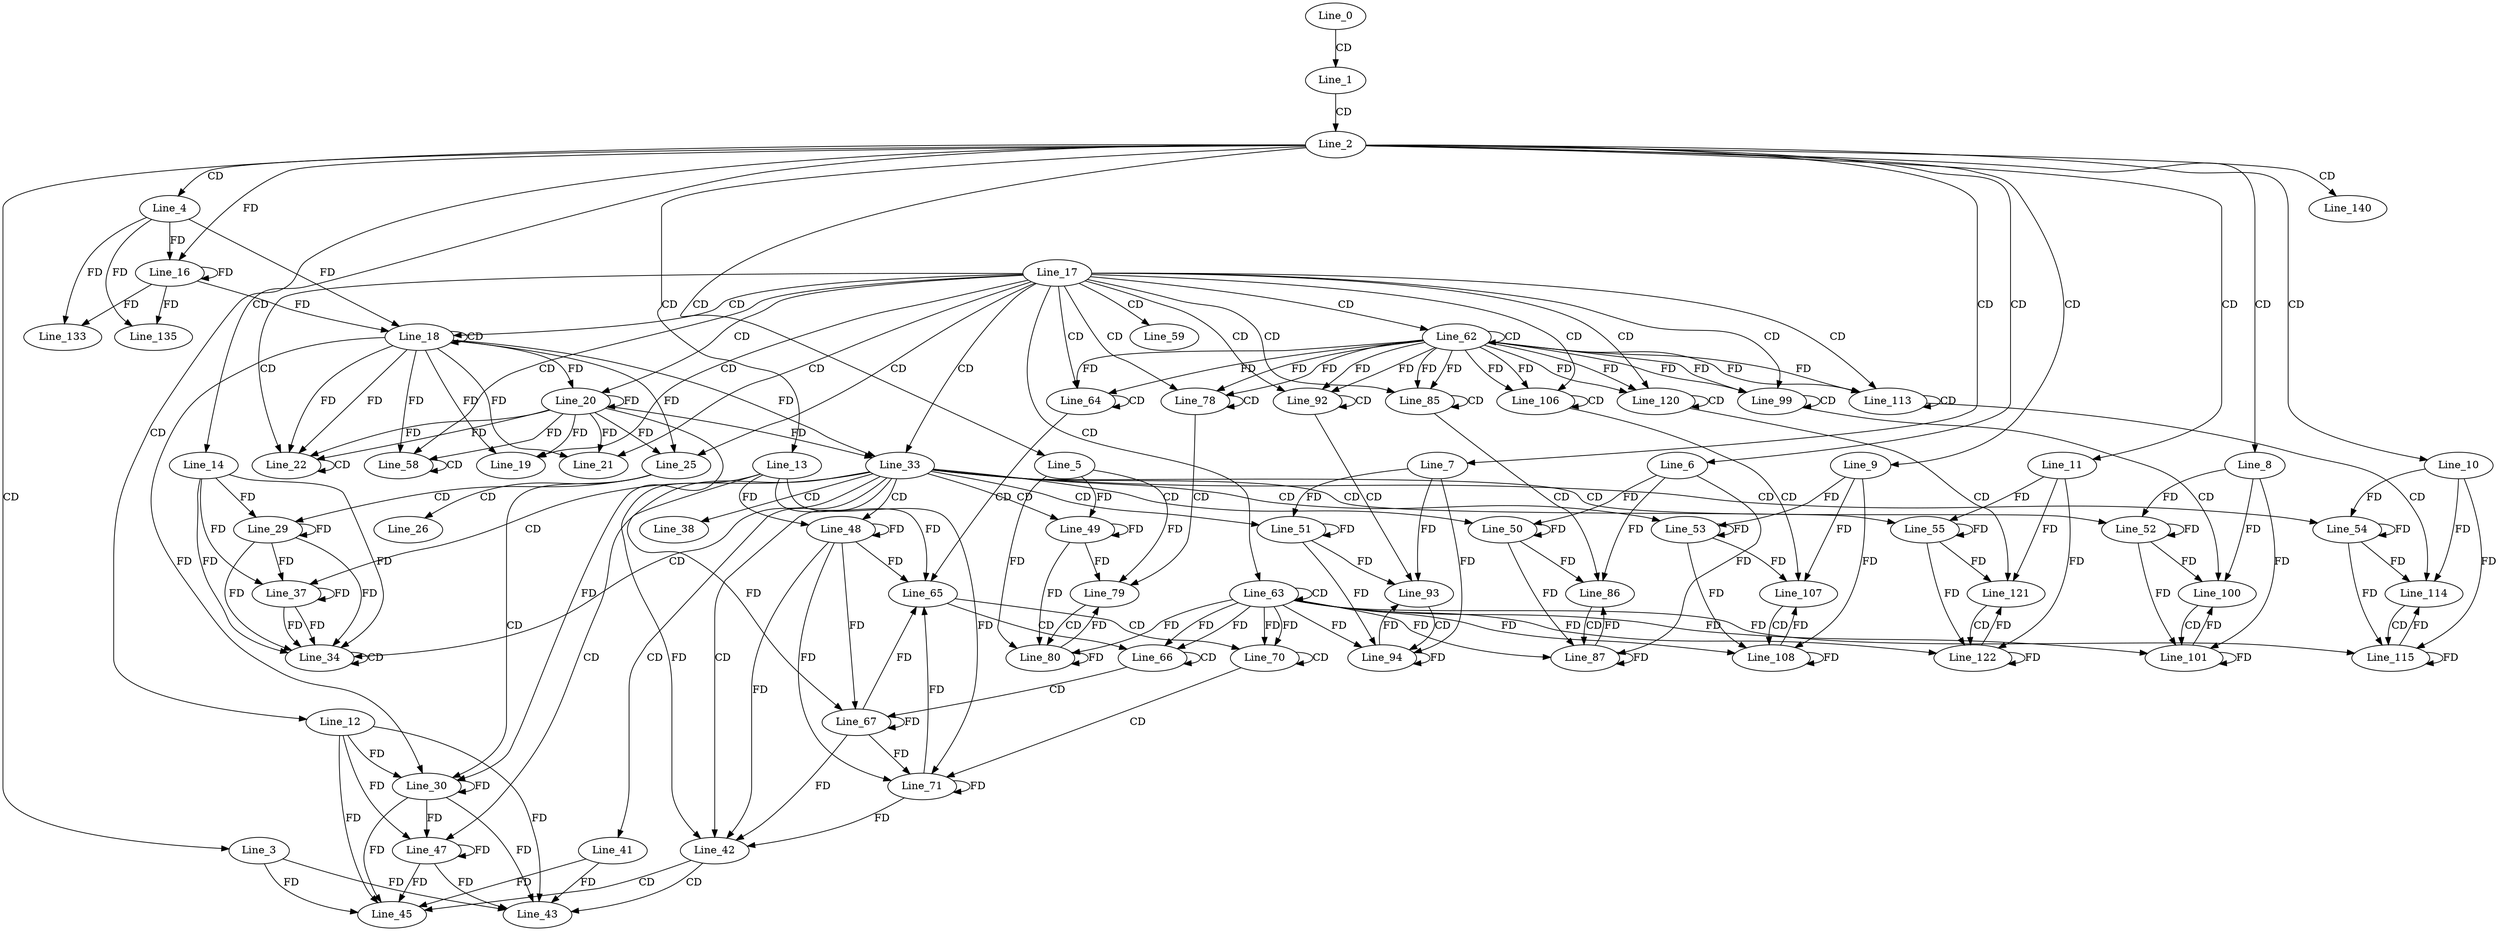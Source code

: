 digraph G {
  Line_0;
  Line_1;
  Line_2;
  Line_3;
  Line_4;
  Line_5;
  Line_6;
  Line_7;
  Line_8;
  Line_9;
  Line_10;
  Line_11;
  Line_12;
  Line_13;
  Line_14;
  Line_16;
  Line_16;
  Line_17;
  Line_18;
  Line_18;
  Line_19;
  Line_20;
  Line_20;
  Line_21;
  Line_21;
  Line_22;
  Line_22;
  Line_25;
  Line_25;
  Line_26;
  Line_29;
  Line_30;
  Line_30;
  Line_30;
  Line_30;
  Line_33;
  Line_33;
  Line_34;
  Line_34;
  Line_37;
  Line_38;
  Line_41;
  Line_42;
  Line_43;
  Line_43;
  Line_45;
  Line_45;
  Line_47;
  Line_48;
  Line_49;
  Line_50;
  Line_51;
  Line_52;
  Line_53;
  Line_54;
  Line_55;
  Line_58;
  Line_58;
  Line_59;
  Line_62;
  Line_62;
  Line_63;
  Line_63;
  Line_64;
  Line_64;
  Line_65;
  Line_66;
  Line_66;
  Line_67;
  Line_70;
  Line_70;
  Line_71;
  Line_78;
  Line_78;
  Line_79;
  Line_80;
  Line_80;
  Line_85;
  Line_85;
  Line_86;
  Line_87;
  Line_87;
  Line_92;
  Line_92;
  Line_93;
  Line_94;
  Line_94;
  Line_99;
  Line_99;
  Line_100;
  Line_101;
  Line_101;
  Line_106;
  Line_106;
  Line_107;
  Line_108;
  Line_108;
  Line_113;
  Line_113;
  Line_114;
  Line_115;
  Line_115;
  Line_120;
  Line_120;
  Line_121;
  Line_122;
  Line_122;
  Line_133;
  Line_135;
  Line_140;
  Line_0 -> Line_1 [ label="CD" ];
  Line_1 -> Line_2 [ label="CD" ];
  Line_2 -> Line_3 [ label="CD" ];
  Line_2 -> Line_4 [ label="CD" ];
  Line_2 -> Line_5 [ label="CD" ];
  Line_2 -> Line_6 [ label="CD" ];
  Line_2 -> Line_7 [ label="CD" ];
  Line_2 -> Line_8 [ label="CD" ];
  Line_2 -> Line_9 [ label="CD" ];
  Line_2 -> Line_10 [ label="CD" ];
  Line_2 -> Line_11 [ label="CD" ];
  Line_2 -> Line_12 [ label="CD" ];
  Line_2 -> Line_13 [ label="CD" ];
  Line_2 -> Line_14 [ label="CD" ];
  Line_4 -> Line_16 [ label="FD" ];
  Line_16 -> Line_16 [ label="FD" ];
  Line_2 -> Line_16 [ label="FD" ];
  Line_17 -> Line_18 [ label="CD" ];
  Line_18 -> Line_18 [ label="CD" ];
  Line_4 -> Line_18 [ label="FD" ];
  Line_16 -> Line_18 [ label="FD" ];
  Line_17 -> Line_19 [ label="CD" ];
  Line_18 -> Line_19 [ label="FD" ];
  Line_17 -> Line_20 [ label="CD" ];
  Line_18 -> Line_20 [ label="FD" ];
  Line_20 -> Line_20 [ label="FD" ];
  Line_17 -> Line_21 [ label="CD" ];
  Line_18 -> Line_21 [ label="FD" ];
  Line_20 -> Line_21 [ label="FD" ];
  Line_17 -> Line_22 [ label="CD" ];
  Line_18 -> Line_22 [ label="FD" ];
  Line_20 -> Line_22 [ label="FD" ];
  Line_22 -> Line_22 [ label="CD" ];
  Line_18 -> Line_22 [ label="FD" ];
  Line_20 -> Line_22 [ label="FD" ];
  Line_17 -> Line_25 [ label="CD" ];
  Line_18 -> Line_25 [ label="FD" ];
  Line_20 -> Line_25 [ label="FD" ];
  Line_25 -> Line_26 [ label="CD" ];
  Line_25 -> Line_29 [ label="CD" ];
  Line_29 -> Line_29 [ label="FD" ];
  Line_14 -> Line_29 [ label="FD" ];
  Line_25 -> Line_30 [ label="CD" ];
  Line_30 -> Line_30 [ label="FD" ];
  Line_12 -> Line_30 [ label="FD" ];
  Line_18 -> Line_30 [ label="FD" ];
  Line_20 -> Line_30 [ label="FD" ];
  Line_17 -> Line_33 [ label="CD" ];
  Line_18 -> Line_33 [ label="FD" ];
  Line_20 -> Line_33 [ label="FD" ];
  Line_33 -> Line_34 [ label="CD" ];
  Line_29 -> Line_34 [ label="FD" ];
  Line_14 -> Line_34 [ label="FD" ];
  Line_34 -> Line_34 [ label="CD" ];
  Line_29 -> Line_34 [ label="FD" ];
  Line_14 -> Line_34 [ label="FD" ];
  Line_33 -> Line_37 [ label="CD" ];
  Line_29 -> Line_37 [ label="FD" ];
  Line_37 -> Line_37 [ label="FD" ];
  Line_14 -> Line_37 [ label="FD" ];
  Line_33 -> Line_38 [ label="CD" ];
  Line_33 -> Line_41 [ label="CD" ];
  Line_33 -> Line_42 [ label="CD" ];
  Line_13 -> Line_42 [ label="FD" ];
  Line_42 -> Line_43 [ label="CD" ];
  Line_3 -> Line_43 [ label="FD" ];
  Line_30 -> Line_43 [ label="FD" ];
  Line_12 -> Line_43 [ label="FD" ];
  Line_41 -> Line_43 [ label="FD" ];
  Line_42 -> Line_45 [ label="CD" ];
  Line_3 -> Line_45 [ label="FD" ];
  Line_30 -> Line_45 [ label="FD" ];
  Line_12 -> Line_45 [ label="FD" ];
  Line_41 -> Line_45 [ label="FD" ];
  Line_33 -> Line_47 [ label="CD" ];
  Line_30 -> Line_47 [ label="FD" ];
  Line_47 -> Line_47 [ label="FD" ];
  Line_12 -> Line_47 [ label="FD" ];
  Line_33 -> Line_48 [ label="CD" ];
  Line_48 -> Line_48 [ label="FD" ];
  Line_13 -> Line_48 [ label="FD" ];
  Line_33 -> Line_49 [ label="CD" ];
  Line_49 -> Line_49 [ label="FD" ];
  Line_5 -> Line_49 [ label="FD" ];
  Line_33 -> Line_50 [ label="CD" ];
  Line_50 -> Line_50 [ label="FD" ];
  Line_6 -> Line_50 [ label="FD" ];
  Line_33 -> Line_51 [ label="CD" ];
  Line_51 -> Line_51 [ label="FD" ];
  Line_7 -> Line_51 [ label="FD" ];
  Line_33 -> Line_52 [ label="CD" ];
  Line_52 -> Line_52 [ label="FD" ];
  Line_8 -> Line_52 [ label="FD" ];
  Line_33 -> Line_53 [ label="CD" ];
  Line_53 -> Line_53 [ label="FD" ];
  Line_9 -> Line_53 [ label="FD" ];
  Line_33 -> Line_54 [ label="CD" ];
  Line_54 -> Line_54 [ label="FD" ];
  Line_10 -> Line_54 [ label="FD" ];
  Line_33 -> Line_55 [ label="CD" ];
  Line_55 -> Line_55 [ label="FD" ];
  Line_11 -> Line_55 [ label="FD" ];
  Line_17 -> Line_58 [ label="CD" ];
  Line_58 -> Line_58 [ label="CD" ];
  Line_18 -> Line_58 [ label="FD" ];
  Line_20 -> Line_58 [ label="FD" ];
  Line_17 -> Line_59 [ label="CD" ];
  Line_17 -> Line_62 [ label="CD" ];
  Line_62 -> Line_62 [ label="CD" ];
  Line_17 -> Line_63 [ label="CD" ];
  Line_63 -> Line_63 [ label="CD" ];
  Line_17 -> Line_64 [ label="CD" ];
  Line_62 -> Line_64 [ label="FD" ];
  Line_64 -> Line_64 [ label="CD" ];
  Line_62 -> Line_64 [ label="FD" ];
  Line_64 -> Line_65 [ label="CD" ];
  Line_48 -> Line_65 [ label="FD" ];
  Line_13 -> Line_65 [ label="FD" ];
  Line_65 -> Line_66 [ label="CD" ];
  Line_63 -> Line_66 [ label="FD" ];
  Line_66 -> Line_66 [ label="CD" ];
  Line_63 -> Line_66 [ label="FD" ];
  Line_66 -> Line_67 [ label="CD" ];
  Line_48 -> Line_67 [ label="FD" ];
  Line_67 -> Line_67 [ label="FD" ];
  Line_13 -> Line_67 [ label="FD" ];
  Line_65 -> Line_70 [ label="CD" ];
  Line_63 -> Line_70 [ label="FD" ];
  Line_70 -> Line_70 [ label="CD" ];
  Line_63 -> Line_70 [ label="FD" ];
  Line_70 -> Line_71 [ label="CD" ];
  Line_48 -> Line_71 [ label="FD" ];
  Line_67 -> Line_71 [ label="FD" ];
  Line_71 -> Line_71 [ label="FD" ];
  Line_13 -> Line_71 [ label="FD" ];
  Line_17 -> Line_78 [ label="CD" ];
  Line_62 -> Line_78 [ label="FD" ];
  Line_78 -> Line_78 [ label="CD" ];
  Line_62 -> Line_78 [ label="FD" ];
  Line_78 -> Line_79 [ label="CD" ];
  Line_49 -> Line_79 [ label="FD" ];
  Line_5 -> Line_79 [ label="FD" ];
  Line_79 -> Line_80 [ label="CD" ];
  Line_49 -> Line_80 [ label="FD" ];
  Line_80 -> Line_80 [ label="FD" ];
  Line_5 -> Line_80 [ label="FD" ];
  Line_63 -> Line_80 [ label="FD" ];
  Line_17 -> Line_85 [ label="CD" ];
  Line_62 -> Line_85 [ label="FD" ];
  Line_85 -> Line_85 [ label="CD" ];
  Line_62 -> Line_85 [ label="FD" ];
  Line_85 -> Line_86 [ label="CD" ];
  Line_50 -> Line_86 [ label="FD" ];
  Line_6 -> Line_86 [ label="FD" ];
  Line_86 -> Line_87 [ label="CD" ];
  Line_50 -> Line_87 [ label="FD" ];
  Line_87 -> Line_87 [ label="FD" ];
  Line_6 -> Line_87 [ label="FD" ];
  Line_63 -> Line_87 [ label="FD" ];
  Line_17 -> Line_92 [ label="CD" ];
  Line_62 -> Line_92 [ label="FD" ];
  Line_92 -> Line_92 [ label="CD" ];
  Line_62 -> Line_92 [ label="FD" ];
  Line_92 -> Line_93 [ label="CD" ];
  Line_51 -> Line_93 [ label="FD" ];
  Line_7 -> Line_93 [ label="FD" ];
  Line_93 -> Line_94 [ label="CD" ];
  Line_51 -> Line_94 [ label="FD" ];
  Line_94 -> Line_94 [ label="FD" ];
  Line_7 -> Line_94 [ label="FD" ];
  Line_63 -> Line_94 [ label="FD" ];
  Line_17 -> Line_99 [ label="CD" ];
  Line_62 -> Line_99 [ label="FD" ];
  Line_99 -> Line_99 [ label="CD" ];
  Line_62 -> Line_99 [ label="FD" ];
  Line_99 -> Line_100 [ label="CD" ];
  Line_52 -> Line_100 [ label="FD" ];
  Line_8 -> Line_100 [ label="FD" ];
  Line_100 -> Line_101 [ label="CD" ];
  Line_52 -> Line_101 [ label="FD" ];
  Line_101 -> Line_101 [ label="FD" ];
  Line_8 -> Line_101 [ label="FD" ];
  Line_63 -> Line_101 [ label="FD" ];
  Line_17 -> Line_106 [ label="CD" ];
  Line_62 -> Line_106 [ label="FD" ];
  Line_106 -> Line_106 [ label="CD" ];
  Line_62 -> Line_106 [ label="FD" ];
  Line_106 -> Line_107 [ label="CD" ];
  Line_53 -> Line_107 [ label="FD" ];
  Line_9 -> Line_107 [ label="FD" ];
  Line_107 -> Line_108 [ label="CD" ];
  Line_53 -> Line_108 [ label="FD" ];
  Line_108 -> Line_108 [ label="FD" ];
  Line_9 -> Line_108 [ label="FD" ];
  Line_63 -> Line_108 [ label="FD" ];
  Line_17 -> Line_113 [ label="CD" ];
  Line_62 -> Line_113 [ label="FD" ];
  Line_113 -> Line_113 [ label="CD" ];
  Line_62 -> Line_113 [ label="FD" ];
  Line_113 -> Line_114 [ label="CD" ];
  Line_54 -> Line_114 [ label="FD" ];
  Line_10 -> Line_114 [ label="FD" ];
  Line_114 -> Line_115 [ label="CD" ];
  Line_54 -> Line_115 [ label="FD" ];
  Line_115 -> Line_115 [ label="FD" ];
  Line_10 -> Line_115 [ label="FD" ];
  Line_63 -> Line_115 [ label="FD" ];
  Line_17 -> Line_120 [ label="CD" ];
  Line_62 -> Line_120 [ label="FD" ];
  Line_120 -> Line_120 [ label="CD" ];
  Line_62 -> Line_120 [ label="FD" ];
  Line_120 -> Line_121 [ label="CD" ];
  Line_55 -> Line_121 [ label="FD" ];
  Line_11 -> Line_121 [ label="FD" ];
  Line_121 -> Line_122 [ label="CD" ];
  Line_55 -> Line_122 [ label="FD" ];
  Line_122 -> Line_122 [ label="FD" ];
  Line_11 -> Line_122 [ label="FD" ];
  Line_63 -> Line_122 [ label="FD" ];
  Line_4 -> Line_133 [ label="FD" ];
  Line_16 -> Line_133 [ label="FD" ];
  Line_4 -> Line_135 [ label="FD" ];
  Line_16 -> Line_135 [ label="FD" ];
  Line_2 -> Line_140 [ label="CD" ];
  Line_20 -> Line_19 [ label="FD" ];
  Line_37 -> Line_34 [ label="FD" ];
  Line_37 -> Line_34 [ label="FD" ];
  Line_48 -> Line_42 [ label="FD" ];
  Line_67 -> Line_42 [ label="FD" ];
  Line_71 -> Line_42 [ label="FD" ];
  Line_47 -> Line_43 [ label="FD" ];
  Line_47 -> Line_45 [ label="FD" ];
  Line_67 -> Line_65 [ label="FD" ];
  Line_71 -> Line_65 [ label="FD" ];
  Line_80 -> Line_79 [ label="FD" ];
  Line_87 -> Line_86 [ label="FD" ];
  Line_94 -> Line_93 [ label="FD" ];
  Line_101 -> Line_100 [ label="FD" ];
  Line_108 -> Line_107 [ label="FD" ];
  Line_115 -> Line_114 [ label="FD" ];
  Line_122 -> Line_121 [ label="FD" ];
}
